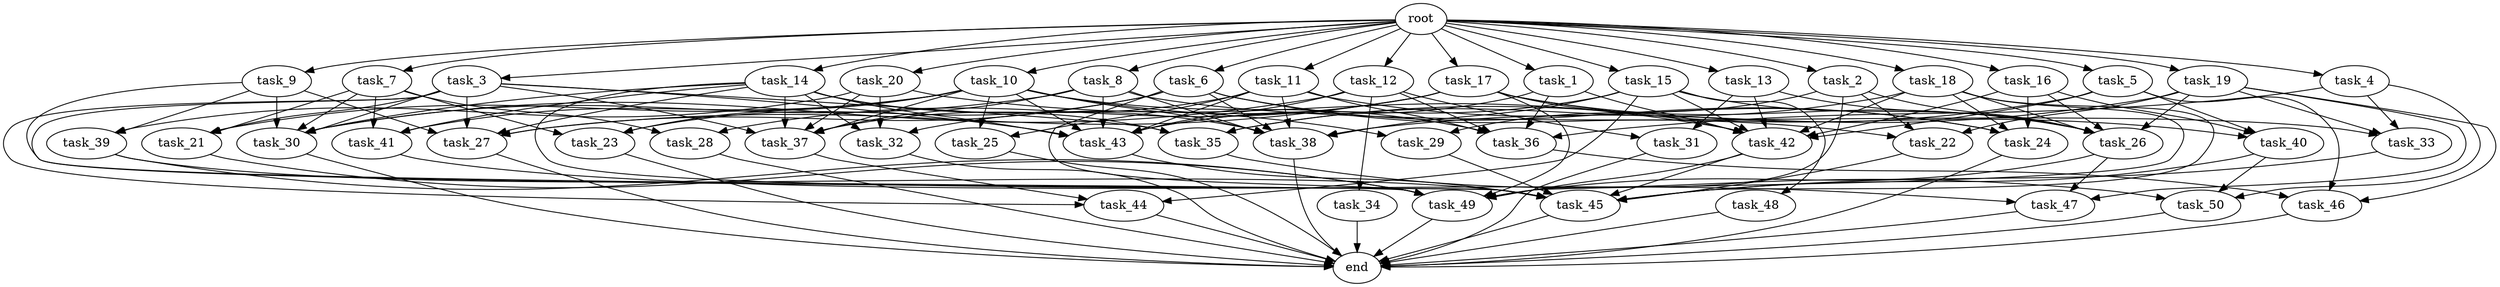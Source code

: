 digraph G {
  root [size="0.000000e+00"];
  task_1 [size="8.847203e+09"];
  task_2 [size="2.837579e+09"];
  task_3 [size="3.697392e+09"];
  task_4 [size="4.132466e+09"];
  task_5 [size="4.794863e+09"];
  task_6 [size="5.527847e+09"];
  task_7 [size="3.091353e+09"];
  task_8 [size="4.625749e+09"];
  task_9 [size="2.790719e+08"];
  task_10 [size="2.893660e+09"];
  task_11 [size="8.034450e+09"];
  task_12 [size="6.377586e+09"];
  task_13 [size="2.202973e+09"];
  task_14 [size="7.117667e+09"];
  task_15 [size="8.200634e+09"];
  task_16 [size="3.537717e+09"];
  task_17 [size="7.889736e+09"];
  task_18 [size="7.607405e+09"];
  task_19 [size="4.131678e+09"];
  task_20 [size="8.638768e+09"];
  task_21 [size="2.851172e+09"];
  task_22 [size="8.223310e+09"];
  task_23 [size="6.515144e+08"];
  task_24 [size="2.967566e+09"];
  task_25 [size="4.108775e+09"];
  task_26 [size="2.007759e+09"];
  task_27 [size="1.211753e+09"];
  task_28 [size="3.126774e+09"];
  task_29 [size="2.040926e+09"];
  task_30 [size="9.728701e+09"];
  task_31 [size="7.563219e+09"];
  task_32 [size="8.176440e+09"];
  task_33 [size="5.147221e+09"];
  task_34 [size="1.083145e+09"];
  task_35 [size="7.291157e+09"];
  task_36 [size="9.923947e+09"];
  task_37 [size="3.959437e+09"];
  task_38 [size="6.746518e+09"];
  task_39 [size="3.590395e+09"];
  task_40 [size="8.170311e+09"];
  task_41 [size="3.609946e+09"];
  task_42 [size="5.799578e+09"];
  task_43 [size="3.272762e+09"];
  task_44 [size="4.118999e+09"];
  task_45 [size="4.187085e+08"];
  task_46 [size="9.286171e+09"];
  task_47 [size="9.215557e+09"];
  task_48 [size="9.183856e+09"];
  task_49 [size="2.287433e+09"];
  task_50 [size="2.190060e+09"];
  end [size="0.000000e+00"];

  root -> task_1 [size="1.000000e-12"];
  root -> task_2 [size="1.000000e-12"];
  root -> task_3 [size="1.000000e-12"];
  root -> task_4 [size="1.000000e-12"];
  root -> task_5 [size="1.000000e-12"];
  root -> task_6 [size="1.000000e-12"];
  root -> task_7 [size="1.000000e-12"];
  root -> task_8 [size="1.000000e-12"];
  root -> task_9 [size="1.000000e-12"];
  root -> task_10 [size="1.000000e-12"];
  root -> task_11 [size="1.000000e-12"];
  root -> task_12 [size="1.000000e-12"];
  root -> task_13 [size="1.000000e-12"];
  root -> task_14 [size="1.000000e-12"];
  root -> task_15 [size="1.000000e-12"];
  root -> task_16 [size="1.000000e-12"];
  root -> task_17 [size="1.000000e-12"];
  root -> task_18 [size="1.000000e-12"];
  root -> task_19 [size="1.000000e-12"];
  root -> task_20 [size="1.000000e-12"];
  task_1 -> task_36 [size="1.984789e+08"];
  task_1 -> task_42 [size="7.249473e+07"];
  task_1 -> task_43 [size="4.090952e+07"];
  task_2 -> task_22 [size="2.741103e+08"];
  task_2 -> task_26 [size="2.868228e+07"];
  task_2 -> task_29 [size="1.020463e+08"];
  task_2 -> task_49 [size="2.541592e+07"];
  task_3 -> task_21 [size="9.503906e+07"];
  task_3 -> task_27 [size="2.423507e+07"];
  task_3 -> task_30 [size="1.621450e+08"];
  task_3 -> task_35 [size="1.822789e+08"];
  task_3 -> task_37 [size="6.599062e+07"];
  task_3 -> task_43 [size="4.090952e+07"];
  task_3 -> task_44 [size="1.373000e+08"];
  task_3 -> task_49 [size="2.541592e+07"];
  task_4 -> task_33 [size="1.715740e+08"];
  task_4 -> task_36 [size="1.984789e+08"];
  task_4 -> task_50 [size="7.300201e+07"];
  task_5 -> task_35 [size="1.822789e+08"];
  task_5 -> task_40 [size="2.723437e+08"];
  task_5 -> task_42 [size="7.249473e+07"];
  task_5 -> task_46 [size="3.095390e+08"];
  task_6 -> task_22 [size="2.741103e+08"];
  task_6 -> task_23 [size="2.171715e+07"];
  task_6 -> task_24 [size="7.418916e+07"];
  task_6 -> task_27 [size="2.423507e+07"];
  task_6 -> task_38 [size="9.637883e+07"];
  task_6 -> task_49 [size="2.541592e+07"];
  task_7 -> task_21 [size="9.503906e+07"];
  task_7 -> task_23 [size="2.171715e+07"];
  task_7 -> task_28 [size="1.563387e+08"];
  task_7 -> task_30 [size="1.621450e+08"];
  task_7 -> task_41 [size="1.203315e+08"];
  task_8 -> task_30 [size="1.621450e+08"];
  task_8 -> task_33 [size="1.715740e+08"];
  task_8 -> task_37 [size="6.599062e+07"];
  task_8 -> task_38 [size="9.637883e+07"];
  task_8 -> task_43 [size="4.090952e+07"];
  task_9 -> task_27 [size="2.423507e+07"];
  task_9 -> task_30 [size="1.621450e+08"];
  task_9 -> task_39 [size="1.795198e+08"];
  task_9 -> task_45 [size="4.187085e+06"];
  task_10 -> task_21 [size="9.503906e+07"];
  task_10 -> task_23 [size="2.171715e+07"];
  task_10 -> task_25 [size="2.054387e+08"];
  task_10 -> task_29 [size="1.020463e+08"];
  task_10 -> task_36 [size="1.984789e+08"];
  task_10 -> task_37 [size="6.599062e+07"];
  task_10 -> task_38 [size="9.637883e+07"];
  task_10 -> task_41 [size="1.203315e+08"];
  task_10 -> task_43 [size="4.090952e+07"];
  task_11 -> task_24 [size="7.418916e+07"];
  task_11 -> task_25 [size="2.054387e+08"];
  task_11 -> task_36 [size="1.984789e+08"];
  task_11 -> task_37 [size="6.599062e+07"];
  task_11 -> task_38 [size="9.637883e+07"];
  task_11 -> task_43 [size="4.090952e+07"];
  task_12 -> task_30 [size="1.621450e+08"];
  task_12 -> task_31 [size="3.781610e+08"];
  task_12 -> task_34 [size="1.083145e+08"];
  task_12 -> task_36 [size="1.984789e+08"];
  task_12 -> task_43 [size="4.090952e+07"];
  task_13 -> task_26 [size="2.868228e+07"];
  task_13 -> task_31 [size="3.781610e+08"];
  task_13 -> task_42 [size="7.249473e+07"];
  task_14 -> task_27 [size="2.423507e+07"];
  task_14 -> task_30 [size="1.621450e+08"];
  task_14 -> task_32 [size="2.725480e+08"];
  task_14 -> task_35 [size="1.822789e+08"];
  task_14 -> task_37 [size="6.599062e+07"];
  task_14 -> task_38 [size="9.637883e+07"];
  task_14 -> task_41 [size="1.203315e+08"];
  task_14 -> task_43 [size="4.090952e+07"];
  task_14 -> task_45 [size="4.187085e+06"];
  task_15 -> task_26 [size="2.868228e+07"];
  task_15 -> task_38 [size="9.637883e+07"];
  task_15 -> task_42 [size="7.249473e+07"];
  task_15 -> task_43 [size="4.090952e+07"];
  task_15 -> task_44 [size="1.373000e+08"];
  task_15 -> task_48 [size="9.183856e+08"];
  task_16 -> task_24 [size="7.418916e+07"];
  task_16 -> task_26 [size="2.868228e+07"];
  task_16 -> task_40 [size="2.723437e+08"];
  task_16 -> task_42 [size="7.249473e+07"];
  task_17 -> task_26 [size="2.868228e+07"];
  task_17 -> task_27 [size="2.423507e+07"];
  task_17 -> task_28 [size="1.563387e+08"];
  task_17 -> task_32 [size="2.725480e+08"];
  task_17 -> task_40 [size="2.723437e+08"];
  task_17 -> task_42 [size="7.249473e+07"];
  task_17 -> task_49 [size="2.541592e+07"];
  task_18 -> task_24 [size="7.418916e+07"];
  task_18 -> task_26 [size="2.868228e+07"];
  task_18 -> task_35 [size="1.822789e+08"];
  task_18 -> task_42 [size="7.249473e+07"];
  task_18 -> task_45 [size="4.187085e+06"];
  task_18 -> task_49 [size="2.541592e+07"];
  task_19 -> task_22 [size="2.741103e+08"];
  task_19 -> task_26 [size="2.868228e+07"];
  task_19 -> task_33 [size="1.715740e+08"];
  task_19 -> task_38 [size="9.637883e+07"];
  task_19 -> task_46 [size="3.095390e+08"];
  task_19 -> task_47 [size="3.071852e+08"];
  task_20 -> task_32 [size="2.725480e+08"];
  task_20 -> task_37 [size="6.599062e+07"];
  task_20 -> task_39 [size="1.795198e+08"];
  task_20 -> task_42 [size="7.249473e+07"];
  task_21 -> task_49 [size="2.541592e+07"];
  task_22 -> task_45 [size="4.187085e+06"];
  task_23 -> end [size="1.000000e-12"];
  task_24 -> end [size="1.000000e-12"];
  task_25 -> end [size="1.000000e-12"];
  task_26 -> task_47 [size="3.071852e+08"];
  task_26 -> task_49 [size="2.541592e+07"];
  task_27 -> end [size="1.000000e-12"];
  task_28 -> end [size="1.000000e-12"];
  task_29 -> task_45 [size="4.187085e+06"];
  task_30 -> end [size="1.000000e-12"];
  task_31 -> end [size="1.000000e-12"];
  task_32 -> end [size="1.000000e-12"];
  task_33 -> task_45 [size="4.187085e+06"];
  task_34 -> end [size="1.000000e-12"];
  task_35 -> task_50 [size="7.300201e+07"];
  task_36 -> task_46 [size="3.095390e+08"];
  task_37 -> task_44 [size="1.373000e+08"];
  task_38 -> end [size="1.000000e-12"];
  task_39 -> task_45 [size="4.187085e+06"];
  task_39 -> task_49 [size="2.541592e+07"];
  task_40 -> task_45 [size="4.187085e+06"];
  task_40 -> task_50 [size="7.300201e+07"];
  task_41 -> task_47 [size="3.071852e+08"];
  task_42 -> task_45 [size="4.187085e+06"];
  task_42 -> task_49 [size="2.541592e+07"];
  task_43 -> task_45 [size="4.187085e+06"];
  task_44 -> end [size="1.000000e-12"];
  task_45 -> end [size="1.000000e-12"];
  task_46 -> end [size="1.000000e-12"];
  task_47 -> end [size="1.000000e-12"];
  task_48 -> end [size="1.000000e-12"];
  task_49 -> end [size="1.000000e-12"];
  task_50 -> end [size="1.000000e-12"];
}
